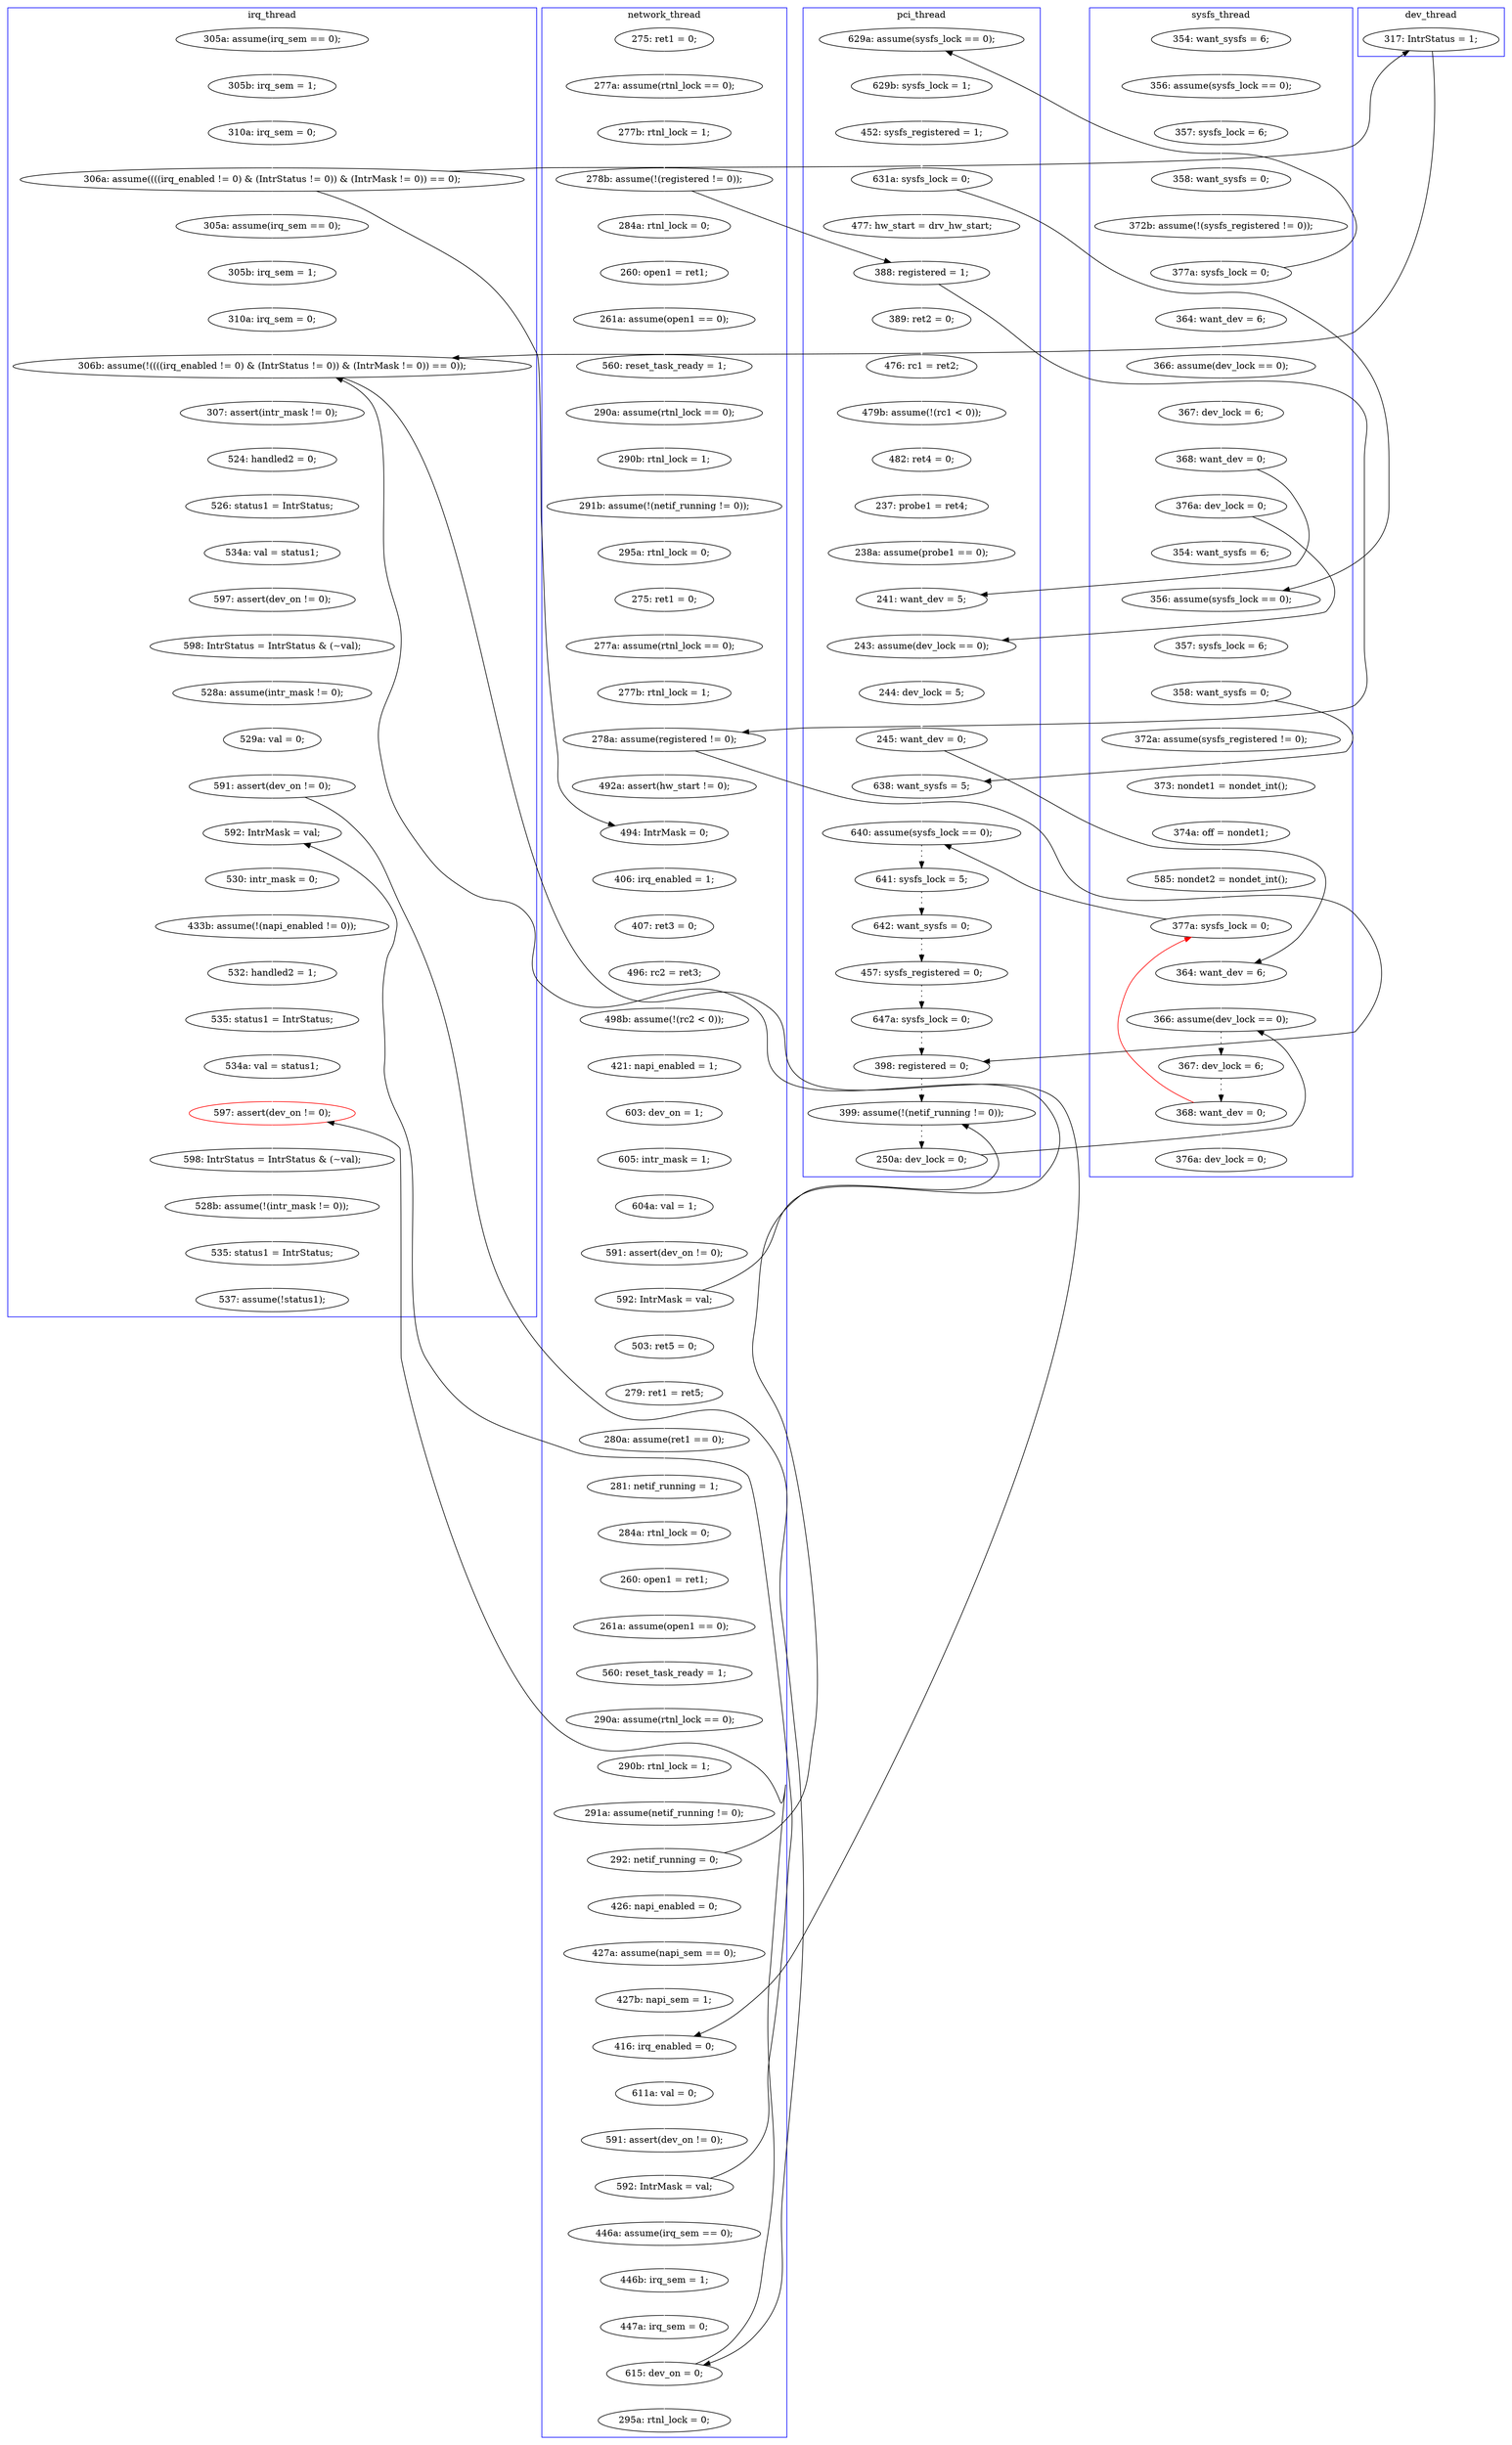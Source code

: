 digraph Counterexample {
	282 -> 292 [color = black, style = dotted]
	104 -> 114 [color = white, style = solid]
	295 -> 296 [color = black, style = dotted]
	155 -> 157 [color = white, style = solid]
	108 -> 126 [color = black, style = solid, constraint = false]
	154 -> 155 [color = white, style = solid]
	115 -> 117 [color = white, style = solid]
	208 -> 238 [color = black, style = dotted]
	173 -> 217 [color = black, style = solid, constraint = false]
	218 -> 231 [color = white, style = solid]
	30 -> 31 [color = white, style = solid]
	267 -> 273 [color = white, style = solid]
	108 -> 149 [color = black, style = solid, constraint = false]
	122 -> 123 [color = white, style = solid]
	163 -> 167 [color = white, style = solid]
	197 -> 198 [color = white, style = solid]
	103 -> 242 [color = black, style = solid, constraint = false]
	253 -> 257 [color = white, style = solid]
	222 -> 223 [color = white, style = solid]
	60 -> 61 [color = white, style = solid]
	80 -> 81 [color = white, style = solid]
	297 -> 205 [color = red, style = solid, constraint = false]
	126 -> 217 [color = black, style = solid, constraint = false]
	57 -> 63 [color = black, style = solid, constraint = false]
	59 -> 60 [color = white, style = solid]
	177 -> 180 [color = white, style = solid]
	160 -> 163 [color = white, style = solid]
	148 -> 149 [color = white, style = solid]
	99 -> 101 [color = white, style = solid]
	69 -> 121 [color = black, style = solid, constraint = false]
	232 -> 248 [color = white, style = solid]
	231 -> 232 [color = white, style = solid]
	98 -> 99 [color = white, style = solid]
	211 -> 215 [color = white, style = solid]
	73 -> 78 [color = white, style = solid]
	292 -> 295 [color = black, style = solid, constraint = false]
	217 -> 218 [color = white, style = solid]
	187 -> 193 [color = white, style = solid]
	209 -> 212 [color = white, style = solid]
	67 -> 69 [color = white, style = solid]
	261 -> 264 [color = white, style = solid]
	181 -> 183 [color = white, style = solid]
	206 -> 207 [color = black, style = dotted]
	143 -> 148 [color = white, style = solid]
	191 -> 192 [color = white, style = solid]
	169 -> 170 [color = white, style = solid]
	242 -> 295 [color = white, style = solid]
	212 -> 221 [color = white, style = solid]
	215 -> 217 [color = white, style = solid]
	167 -> 169 [color = white, style = solid]
	259 -> 261 [color = white, style = solid]
	94 -> 95 [color = white, style = solid]
	34 -> 82 [color = white, style = solid]
	217 -> 235 [color = black, style = solid, constraint = false]
	248 -> 250 [color = white, style = solid]
	69 -> 73 [color = white, style = solid]
	55 -> 57 [color = white, style = solid]
	101 -> 102 [color = white, style = solid]
	51 -> 52 [color = white, style = solid]
	207 -> 208 [color = black, style = dotted]
	57 -> 58 [color = white, style = solid]
	273 -> 275 [color = white, style = solid]
	140 -> 141 [color = white, style = solid]
	170 -> 172 [color = white, style = solid]
	64 -> 67 [color = white, style = solid]
	86 -> 104 [color = white, style = solid]
	58 -> 59 [color = white, style = solid]
	257 -> 265 [color = black, style = solid, constraint = false]
	260 -> 282 [color = black, style = dotted]
	223 -> 235 [color = white, style = solid]
	265 -> 267 [color = white, style = solid]
	61 -> 99 [color = black, style = solid, constraint = false]
	139 -> 140 [color = white, style = solid]
	47 -> 50 [color = white, style = solid]
	277 -> 286 [color = white, style = solid]
	198 -> 209 [color = white, style = solid]
	95 -> 98 [color = white, style = solid]
	123 -> 191 [color = white, style = solid]
	235 -> 244 [color = white, style = solid]
	32 -> 34 [color = white, style = solid]
	251 -> 259 [color = white, style = solid]
	180 -> 181 [color = white, style = solid]
	284 -> 302 [color = black, style = solid, constraint = false]
	78 -> 79 [color = white, style = solid]
	302 -> 303 [color = white, style = solid]
	108 -> 210 [color = white, style = solid]
	172 -> 173 [color = white, style = solid]
	89 -> 121 [color = white, style = solid]
	61 -> 70 [color = white, style = solid]
	63 -> 64 [color = white, style = solid]
	50 -> 51 [color = white, style = solid]
	280 -> 281 [color = white, style = solid]
	297 -> 298 [color = white, style = solid]
	114 -> 115 [color = white, style = solid]
	303 -> 306 [color = white, style = solid]
	284 -> 291 [color = white, style = solid]
	275 -> 277 [color = white, style = solid]
	90 -> 93 [color = white, style = solid]
	306 -> 312 [color = white, style = solid]
	264 -> 265 [color = white, style = solid]
	203 -> 205 [color = white, style = solid]
	250 -> 251 [color = white, style = solid]
	240 -> 260 [color = black, style = dotted]
	143 -> 260 [color = black, style = solid, constraint = false]
	93 -> 94 [color = white, style = solid]
	129 -> 139 [color = white, style = solid]
	244 -> 253 [color = white, style = solid]
	312 -> 313 [color = white, style = solid]
	106 -> 108 [color = white, style = solid]
	117 -> 129 [color = white, style = solid]
	141 -> 143 [color = white, style = solid]
	279 -> 280 [color = white, style = solid]
	78 -> 143 [color = black, style = solid, constraint = false]
	286 -> 302 [color = white, style = solid]
	34 -> 78 [color = black, style = solid, constraint = false]
	168 -> 206 [color = white, style = solid]
	123 -> 168 [color = black, style = solid, constraint = false]
	212 -> 282 [color = black, style = solid, constraint = false]
	81 -> 106 [color = white, style = solid]
	83 -> 86 [color = white, style = solid]
	238 -> 240 [color = black, style = dotted]
	31 -> 32 [color = white, style = solid]
	52 -> 55 [color = white, style = solid]
	103 -> 168 [color = white, style = solid]
	176 -> 177 [color = white, style = solid]
	184 -> 187 [color = white, style = solid]
	173 -> 176 [color = white, style = solid]
	157 -> 160 [color = white, style = solid]
	70 -> 101 [color = black, style = solid, constraint = false]
	193 -> 197 [color = white, style = solid]
	205 -> 206 [color = black, style = solid, constraint = false]
	281 -> 284 [color = white, style = solid]
	205 -> 242 [color = white, style = solid]
	82 -> 83 [color = white, style = solid]
	257 -> 279 [color = white, style = solid]
	264 -> 284 [color = black, style = solid, constraint = false]
	296 -> 297 [color = black, style = dotted]
	102 -> 103 [color = white, style = solid]
	121 -> 122 [color = white, style = solid]
	149 -> 154 [color = white, style = solid]
	221 -> 222 [color = white, style = solid]
	183 -> 184 [color = white, style = solid]
	70 -> 89 [color = white, style = solid]
	200 -> 203 [color = white, style = solid]
	79 -> 90 [color = white, style = solid]
	210 -> 211 [color = white, style = solid]
	192 -> 200 [color = white, style = solid]
	subgraph cluster7 {
		label = dev_thread
		color = blue
		126  [label = "317: IntrStatus = 1;"]
	}
	subgraph cluster1 {
		label = pci_thread
		color = blue
		73  [label = "477: hw_start = drv_hw_start;"]
		69  [label = "631a: sysfs_lock = 0;"]
		260  [label = "398: registered = 0;"]
		99  [label = "241: want_dev = 5;"]
		67  [label = "452: sysfs_registered = 1;"]
		208  [label = "642: want_sysfs = 0;"]
		282  [label = "399: assume(!(netif_running != 0));"]
		103  [label = "245: want_dev = 0;"]
		90  [label = "476: rc1 = ret2;"]
		240  [label = "647a: sysfs_lock = 0;"]
		94  [label = "482: ret4 = 0;"]
		102  [label = "244: dev_lock = 5;"]
		79  [label = "389: ret2 = 0;"]
		93  [label = "479b: assume(!(rc1 < 0));"]
		64  [label = "629b: sysfs_lock = 1;"]
		63  [label = "629a: assume(sysfs_lock == 0);"]
		95  [label = "237: probe1 = ret4;"]
		238  [label = "457: sysfs_registered = 0;"]
		207  [label = "641: sysfs_lock = 5;"]
		98  [label = "238a: assume(probe1 == 0);"]
		206  [label = "640: assume(sysfs_lock == 0);"]
		78  [label = "388: registered = 1;"]
		101  [label = "243: assume(dev_lock == 0);"]
		168  [label = "638: want_sysfs = 5;"]
		292  [label = "250a: dev_lock = 0;"]
	}
	subgraph cluster2 {
		label = network_thread
		color = blue
		279  [label = "446a: assume(irq_sem == 0);"]
		223  [label = "427b: napi_sem = 1;"]
		177  [label = "279: ret1 = ret5;"]
		183  [label = "284a: rtnl_lock = 0;"]
		31  [label = "277a: assume(rtnl_lock == 0);"]
		244  [label = "611a: val = 0;"]
		169  [label = "605: intr_mask = 1;"]
		235  [label = "416: irq_enabled = 0;"]
		184  [label = "260: open1 = ret1;"]
		176  [label = "503: ret5 = 0;"]
		160  [label = "498b: assume(!(rc2 < 0));"]
		115  [label = "290b: rtnl_lock = 1;"]
		257  [label = "592: IntrMask = val;"]
		173  [label = "592: IntrMask = val;"]
		280  [label = "446b: irq_sem = 1;"]
		141  [label = "277b: rtnl_lock = 1;"]
		148  [label = "492a: assert(hw_start != 0);"]
		197  [label = "290a: assume(rtnl_lock == 0);"]
		172  [label = "591: assert(dev_on != 0);"]
		222  [label = "427a: assume(napi_sem == 0);"]
		181  [label = "281: netif_running = 1;"]
		180  [label = "280a: assume(ret1 == 0);"]
		198  [label = "290b: rtnl_lock = 1;"]
		117  [label = "291b: assume(!(netif_running != 0));"]
		170  [label = "604a: val = 1;"]
		129  [label = "295a: rtnl_lock = 0;"]
		193  [label = "560: reset_task_ready = 1;"]
		143  [label = "278a: assume(registered != 0);"]
		209  [label = "291a: assume(netif_running != 0);"]
		291  [label = "295a: rtnl_lock = 0;"]
		86  [label = "261a: assume(open1 == 0);"]
		140  [label = "277a: assume(rtnl_lock == 0);"]
		149  [label = "494: IntrMask = 0;"]
		82  [label = "284a: rtnl_lock = 0;"]
		284  [label = "615: dev_on = 0;"]
		157  [label = "496: rc2 = ret3;"]
		167  [label = "603: dev_on = 1;"]
		32  [label = "277b: rtnl_lock = 1;"]
		187  [label = "261a: assume(open1 == 0);"]
		104  [label = "560: reset_task_ready = 1;"]
		154  [label = "406: irq_enabled = 1;"]
		221  [label = "426: napi_enabled = 0;"]
		139  [label = "275: ret1 = 0;"]
		212  [label = "292: netif_running = 0;"]
		114  [label = "290a: assume(rtnl_lock == 0);"]
		83  [label = "260: open1 = ret1;"]
		155  [label = "407: ret3 = 0;"]
		34  [label = "278b: assume(!(registered != 0));"]
		281  [label = "447a: irq_sem = 0;"]
		163  [label = "421: napi_enabled = 1;"]
		30  [label = "275: ret1 = 0;"]
		253  [label = "591: assert(dev_on != 0);"]
	}
	subgraph cluster3 {
		label = irq_thread
		color = blue
		312  [label = "535: status1 = IntrStatus;"]
		217  [label = "306b: assume(!((((irq_enabled != 0) & (IntrStatus != 0)) & (IntrMask != 0)) == 0));"]
		106  [label = "310a: irq_sem = 0;"]
		306  [label = "528b: assume(!(intr_mask != 0));"]
		275  [label = "532: handled2 = 1;"]
		248  [label = "534a: val = status1;"]
		264  [label = "591: assert(dev_on != 0);"]
		232  [label = "526: status1 = IntrStatus;"]
		251  [label = "598: IntrStatus = IntrStatus & (~val);"]
		211  [label = "305b: irq_sem = 1;"]
		313  [label = "537: assume(!status1);"]
		218  [label = "307: assert(intr_mask != 0);"]
		261  [label = "529a: val = 0;"]
		277  [label = "535: status1 = IntrStatus;"]
		259  [label = "528a: assume(intr_mask != 0);"]
		80  [label = "305a: assume(irq_sem == 0);"]
		231  [label = "524: handled2 = 0;"]
		267  [label = "530: intr_mask = 0;"]
		303  [label = "598: IntrStatus = IntrStatus & (~val);"]
		81  [label = "305b: irq_sem = 1;"]
		273  [label = "433b: assume(!(napi_enabled != 0));"]
		265  [label = "592: IntrMask = val;"]
		286  [label = "534a: val = status1;"]
		108  [label = "306a: assume((((irq_enabled != 0) & (IntrStatus != 0)) & (IntrMask != 0)) == 0);"]
		250  [label = "597: assert(dev_on != 0);"]
		215  [label = "310a: irq_sem = 0;"]
		302  [label = "597: assert(dev_on != 0);", color = red]
		210  [label = "305a: assume(irq_sem == 0);"]
	}
	subgraph cluster6 {
		label = sysfs_thread
		color = blue
		295  [label = "366: assume(dev_lock == 0);"]
		50  [label = "356: assume(sysfs_lock == 0);"]
		58  [label = "364: want_dev = 6;"]
		47  [label = "354: want_sysfs = 6;"]
		298  [label = "376a: dev_lock = 0;"]
		191  [label = "372a: assume(sysfs_registered != 0);"]
		203  [label = "585: nondet2 = nondet_int();"]
		89  [label = "354: want_sysfs = 6;"]
		57  [label = "377a: sysfs_lock = 0;"]
		242  [label = "364: want_dev = 6;"]
		297  [label = "368: want_dev = 0;"]
		60  [label = "367: dev_lock = 6;"]
		121  [label = "356: assume(sysfs_lock == 0);"]
		122  [label = "357: sysfs_lock = 6;"]
		59  [label = "366: assume(dev_lock == 0);"]
		296  [label = "367: dev_lock = 6;"]
		200  [label = "374a: off = nondet1;"]
		52  [label = "358: want_sysfs = 0;"]
		70  [label = "376a: dev_lock = 0;"]
		61  [label = "368: want_dev = 0;"]
		205  [label = "377a: sysfs_lock = 0;"]
		192  [label = "373: nondet1 = nondet_int();"]
		55  [label = "372b: assume(!(sysfs_registered != 0));"]
		123  [label = "358: want_sysfs = 0;"]
		51  [label = "357: sysfs_lock = 6;"]
	}
}